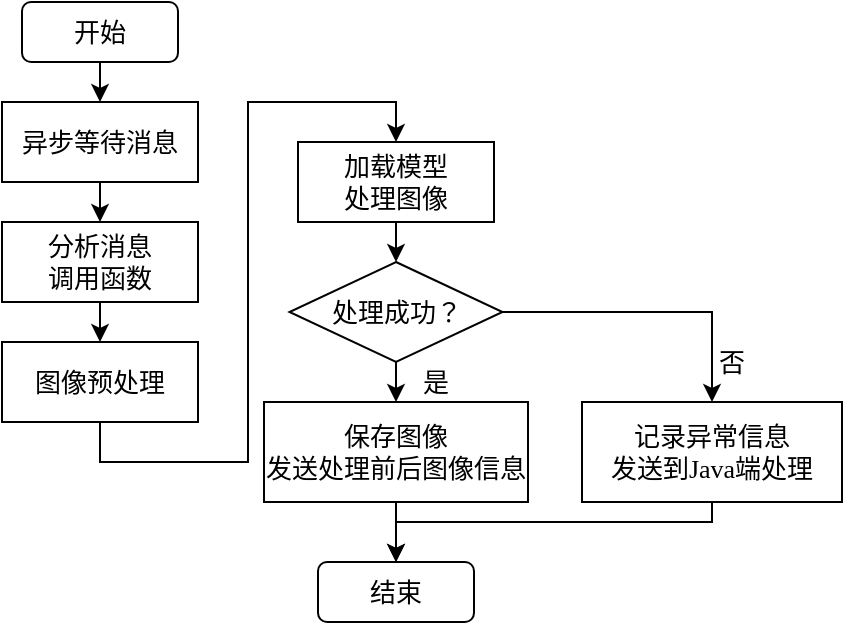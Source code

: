 <mxfile version="21.3.0" type="github">
  <diagram name="第 1 页" id="iqopnpeB1XNgQNJ7HMjx">
    <mxGraphModel dx="819" dy="426" grid="1" gridSize="10" guides="1" tooltips="1" connect="1" arrows="1" fold="1" page="1" pageScale="1" pageWidth="583" pageHeight="827" math="0" shadow="0">
      <root>
        <mxCell id="0" />
        <mxCell id="1" parent="0" />
        <mxCell id="-kkg5T2GZbdic67Ehfvw-3" style="edgeStyle=orthogonalEdgeStyle;rounded=0;orthogonalLoop=1;jettySize=auto;html=1;exitX=0.5;exitY=1;exitDx=0;exitDy=0;entryX=0.5;entryY=0;entryDx=0;entryDy=0;" edge="1" parent="1" source="-kkg5T2GZbdic67Ehfvw-1">
          <mxGeometry relative="1" as="geometry">
            <mxPoint x="131" y="80" as="targetPoint" />
          </mxGeometry>
        </mxCell>
        <mxCell id="-kkg5T2GZbdic67Ehfvw-1" value="开始" style="rounded=1;whiteSpace=wrap;html=1;fontFamily=宋体;fontSize=13;" vertex="1" parent="1">
          <mxGeometry x="92" y="30" width="78" height="30" as="geometry" />
        </mxCell>
        <mxCell id="-kkg5T2GZbdic67Ehfvw-7" style="edgeStyle=orthogonalEdgeStyle;rounded=0;orthogonalLoop=1;jettySize=auto;html=1;exitX=0.5;exitY=1;exitDx=0;exitDy=0;entryX=0.5;entryY=0;entryDx=0;entryDy=0;" edge="1" parent="1" source="-kkg5T2GZbdic67Ehfvw-4" target="-kkg5T2GZbdic67Ehfvw-5">
          <mxGeometry relative="1" as="geometry" />
        </mxCell>
        <mxCell id="-kkg5T2GZbdic67Ehfvw-4" value="异步等待消息" style="rounded=0;whiteSpace=wrap;html=1;fontFamily=宋体;fontSize=13;" vertex="1" parent="1">
          <mxGeometry x="82" y="80" width="98" height="40" as="geometry" />
        </mxCell>
        <mxCell id="-kkg5T2GZbdic67Ehfvw-8" style="edgeStyle=orthogonalEdgeStyle;rounded=0;orthogonalLoop=1;jettySize=auto;html=1;exitX=0.5;exitY=1;exitDx=0;exitDy=0;entryX=0.5;entryY=0;entryDx=0;entryDy=0;" edge="1" parent="1" source="-kkg5T2GZbdic67Ehfvw-5" target="-kkg5T2GZbdic67Ehfvw-6">
          <mxGeometry relative="1" as="geometry" />
        </mxCell>
        <mxCell id="-kkg5T2GZbdic67Ehfvw-5" value="分析消息&lt;br&gt;调用函数" style="rounded=0;whiteSpace=wrap;html=1;fontFamily=宋体;fontSize=13;" vertex="1" parent="1">
          <mxGeometry x="82" y="140" width="98" height="40" as="geometry" />
        </mxCell>
        <mxCell id="-kkg5T2GZbdic67Ehfvw-10" style="edgeStyle=orthogonalEdgeStyle;rounded=0;orthogonalLoop=1;jettySize=auto;html=1;exitX=0.5;exitY=1;exitDx=0;exitDy=0;entryX=0.5;entryY=0;entryDx=0;entryDy=0;" edge="1" parent="1" source="-kkg5T2GZbdic67Ehfvw-6" target="-kkg5T2GZbdic67Ehfvw-9">
          <mxGeometry relative="1" as="geometry" />
        </mxCell>
        <mxCell id="-kkg5T2GZbdic67Ehfvw-6" value="图像预处理" style="rounded=0;whiteSpace=wrap;html=1;fontFamily=宋体;fontSize=13;" vertex="1" parent="1">
          <mxGeometry x="82" y="200" width="98" height="40" as="geometry" />
        </mxCell>
        <mxCell id="-kkg5T2GZbdic67Ehfvw-13" style="edgeStyle=orthogonalEdgeStyle;rounded=0;orthogonalLoop=1;jettySize=auto;html=1;exitX=0.5;exitY=1;exitDx=0;exitDy=0;entryX=0.5;entryY=0;entryDx=0;entryDy=0;" edge="1" parent="1" source="-kkg5T2GZbdic67Ehfvw-9" target="-kkg5T2GZbdic67Ehfvw-12">
          <mxGeometry relative="1" as="geometry" />
        </mxCell>
        <mxCell id="-kkg5T2GZbdic67Ehfvw-9" value="加载模型&lt;br&gt;处理图像" style="rounded=0;whiteSpace=wrap;html=1;fontFamily=宋体;fontSize=13;" vertex="1" parent="1">
          <mxGeometry x="230" y="100" width="98" height="40" as="geometry" />
        </mxCell>
        <mxCell id="-kkg5T2GZbdic67Ehfvw-16" style="edgeStyle=orthogonalEdgeStyle;rounded=0;orthogonalLoop=1;jettySize=auto;html=1;exitX=0.5;exitY=1;exitDx=0;exitDy=0;entryX=0.5;entryY=0;entryDx=0;entryDy=0;" edge="1" parent="1" source="-kkg5T2GZbdic67Ehfvw-11" target="-kkg5T2GZbdic67Ehfvw-15">
          <mxGeometry relative="1" as="geometry" />
        </mxCell>
        <mxCell id="-kkg5T2GZbdic67Ehfvw-11" value="保存图像&lt;br&gt;发送处理前后图像信息" style="rounded=0;whiteSpace=wrap;html=1;fontFamily=宋体;fontSize=13;" vertex="1" parent="1">
          <mxGeometry x="213" y="230" width="132" height="50" as="geometry" />
        </mxCell>
        <mxCell id="-kkg5T2GZbdic67Ehfvw-14" style="edgeStyle=orthogonalEdgeStyle;rounded=0;orthogonalLoop=1;jettySize=auto;html=1;exitX=0.5;exitY=1;exitDx=0;exitDy=0;entryX=0.5;entryY=0;entryDx=0;entryDy=0;" edge="1" parent="1" source="-kkg5T2GZbdic67Ehfvw-12" target="-kkg5T2GZbdic67Ehfvw-11">
          <mxGeometry relative="1" as="geometry" />
        </mxCell>
        <mxCell id="-kkg5T2GZbdic67Ehfvw-18" style="edgeStyle=orthogonalEdgeStyle;rounded=0;orthogonalLoop=1;jettySize=auto;html=1;exitX=1;exitY=0.5;exitDx=0;exitDy=0;entryX=0.5;entryY=0;entryDx=0;entryDy=0;" edge="1" parent="1" source="-kkg5T2GZbdic67Ehfvw-12" target="-kkg5T2GZbdic67Ehfvw-17">
          <mxGeometry relative="1" as="geometry" />
        </mxCell>
        <mxCell id="-kkg5T2GZbdic67Ehfvw-12" value="处理成功？" style="rhombus;whiteSpace=wrap;html=1;fontFamily=宋体;fontSize=13;" vertex="1" parent="1">
          <mxGeometry x="225.75" y="160" width="106.5" height="50" as="geometry" />
        </mxCell>
        <mxCell id="-kkg5T2GZbdic67Ehfvw-15" value="结束" style="rounded=1;whiteSpace=wrap;html=1;fontFamily=宋体;fontSize=13;" vertex="1" parent="1">
          <mxGeometry x="240" y="310" width="78" height="30" as="geometry" />
        </mxCell>
        <mxCell id="-kkg5T2GZbdic67Ehfvw-19" style="edgeStyle=orthogonalEdgeStyle;rounded=0;orthogonalLoop=1;jettySize=auto;html=1;exitX=0.5;exitY=1;exitDx=0;exitDy=0;entryX=0.5;entryY=0;entryDx=0;entryDy=0;" edge="1" parent="1" source="-kkg5T2GZbdic67Ehfvw-17" target="-kkg5T2GZbdic67Ehfvw-15">
          <mxGeometry relative="1" as="geometry">
            <Array as="points">
              <mxPoint x="437" y="290" />
              <mxPoint x="279" y="290" />
            </Array>
          </mxGeometry>
        </mxCell>
        <mxCell id="-kkg5T2GZbdic67Ehfvw-17" value="记录异常信息&lt;br&gt;发送到Java端处理" style="rounded=0;whiteSpace=wrap;html=1;fontFamily=宋体;fontSize=13;" vertex="1" parent="1">
          <mxGeometry x="372" y="230" width="130" height="50" as="geometry" />
        </mxCell>
        <mxCell id="-kkg5T2GZbdic67Ehfvw-20" value="是" style="text;html=1;strokeColor=none;fillColor=none;align=center;verticalAlign=middle;whiteSpace=wrap;rounded=0;fontSize=13;fontFamily=宋体;" vertex="1" parent="1">
          <mxGeometry x="284" y="210" width="30" height="20" as="geometry" />
        </mxCell>
        <mxCell id="-kkg5T2GZbdic67Ehfvw-21" value="否" style="text;html=1;strokeColor=none;fillColor=none;align=center;verticalAlign=middle;whiteSpace=wrap;rounded=0;fontSize=13;fontFamily=宋体;" vertex="1" parent="1">
          <mxGeometry x="432" y="200" width="30" height="20" as="geometry" />
        </mxCell>
      </root>
    </mxGraphModel>
  </diagram>
</mxfile>
